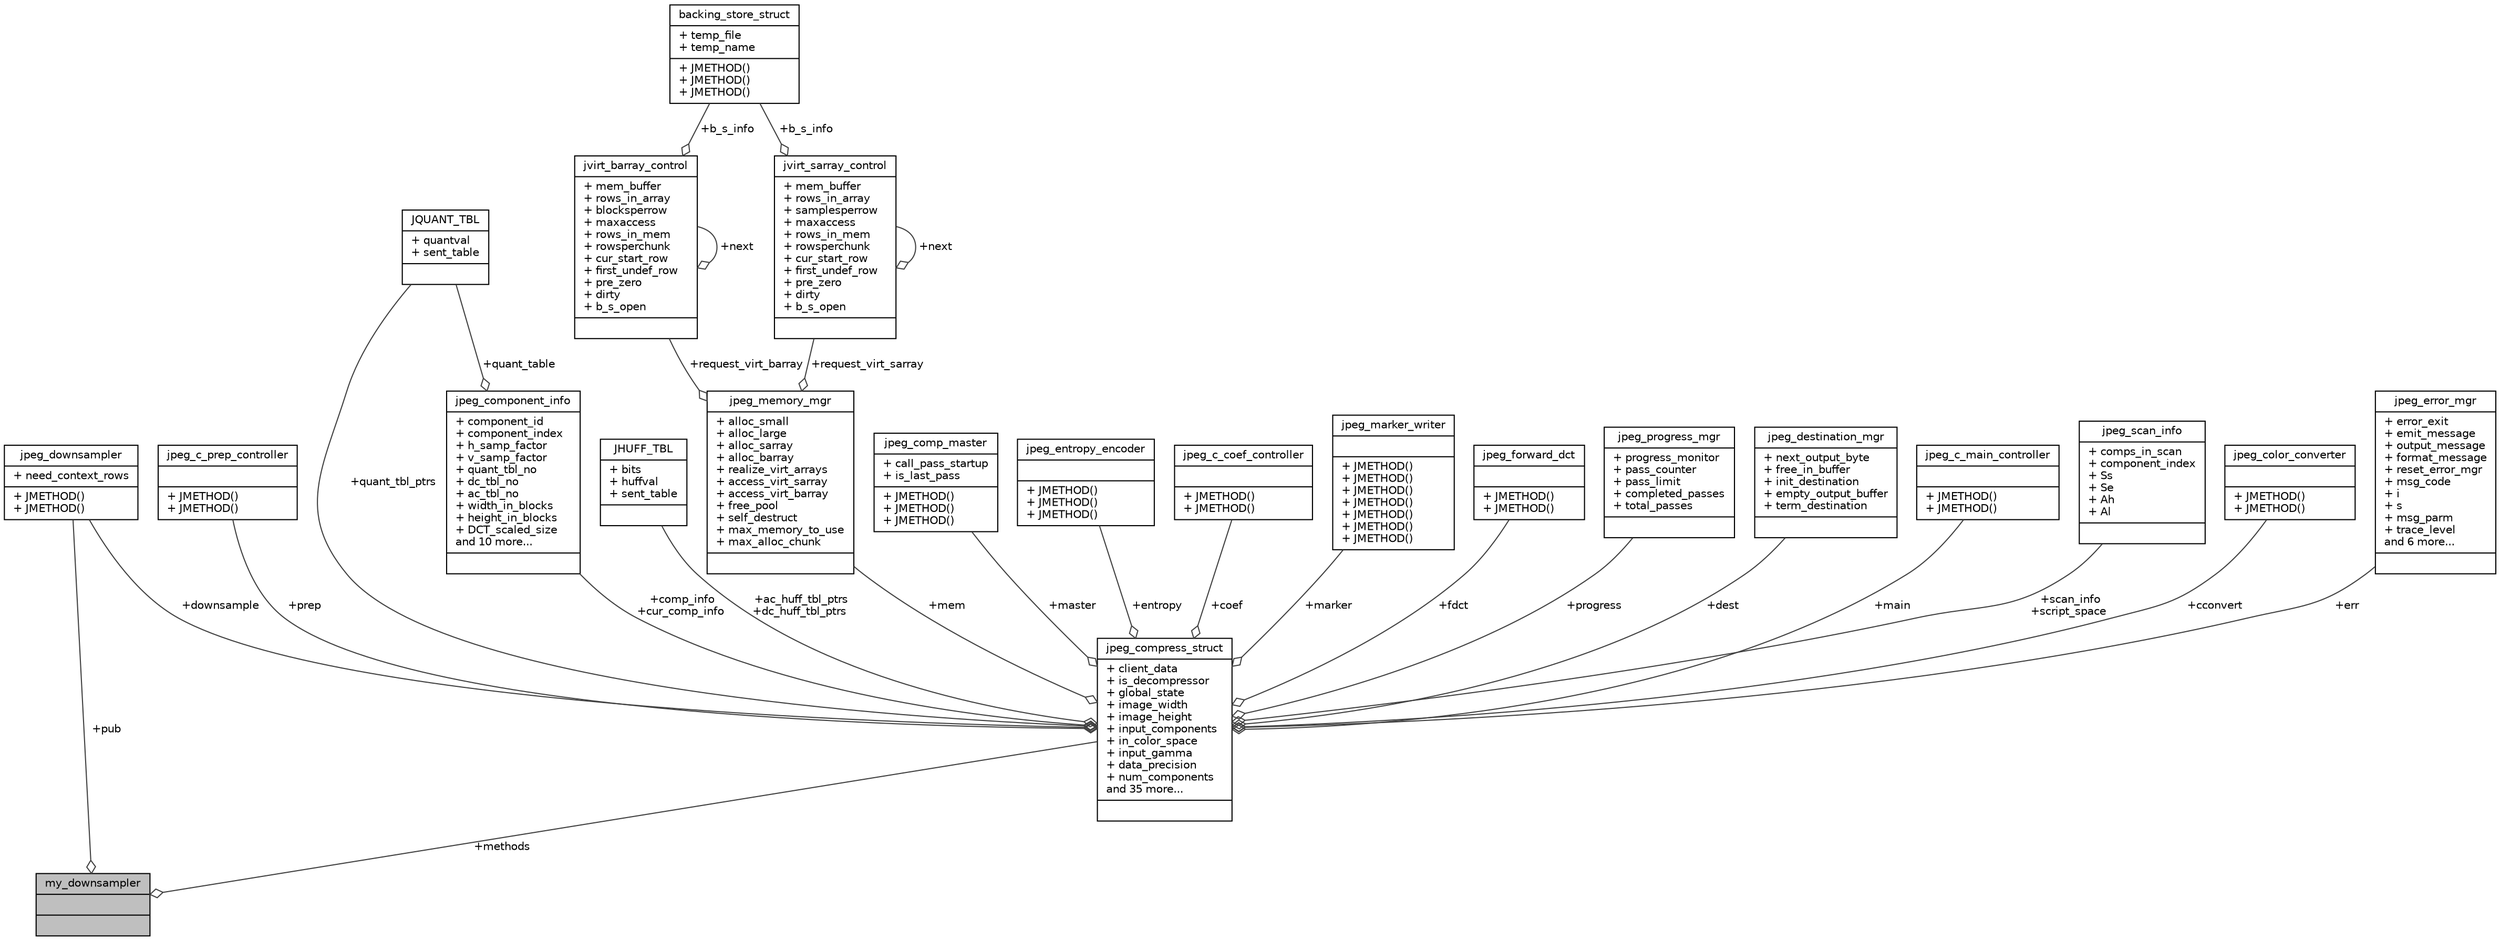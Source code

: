 digraph "my_downsampler"
{
 // INTERACTIVE_SVG=YES
  edge [fontname="Helvetica",fontsize="10",labelfontname="Helvetica",labelfontsize="10"];
  node [fontname="Helvetica",fontsize="10",shape=record];
  Node1 [label="{my_downsampler\n||}",height=0.2,width=0.4,color="black", fillcolor="grey75", style="filled", fontcolor="black"];
  Node2 -> Node1 [color="grey25",fontsize="10",style="solid",label=" +pub" ,arrowhead="odiamond",fontname="Helvetica"];
  Node2 [label="{jpeg_downsampler\n|+ need_context_rows\l|+ JMETHOD()\l+ JMETHOD()\l}",height=0.2,width=0.4,color="black", fillcolor="white", style="filled",URL="$structjpeg__downsampler.html"];
  Node3 -> Node1 [color="grey25",fontsize="10",style="solid",label=" +methods" ,arrowhead="odiamond",fontname="Helvetica"];
  Node3 [label="{jpeg_compress_struct\n|+ client_data\l+ is_decompressor\l+ global_state\l+ image_width\l+ image_height\l+ input_components\l+ in_color_space\l+ input_gamma\l+ data_precision\l+ num_components\land 35 more...\l|}",height=0.2,width=0.4,color="black", fillcolor="white", style="filled",URL="$structjpeg__compress__struct.html"];
  Node4 -> Node3 [color="grey25",fontsize="10",style="solid",label=" +prep" ,arrowhead="odiamond",fontname="Helvetica"];
  Node4 [label="{jpeg_c_prep_controller\n||+ JMETHOD()\l+ JMETHOD()\l}",height=0.2,width=0.4,color="black", fillcolor="white", style="filled",URL="$structjpeg__c__prep__controller.html"];
  Node5 -> Node3 [color="grey25",fontsize="10",style="solid",label=" +quant_tbl_ptrs" ,arrowhead="odiamond",fontname="Helvetica"];
  Node5 [label="{JQUANT_TBL\n|+ quantval\l+ sent_table\l|}",height=0.2,width=0.4,color="black", fillcolor="white", style="filled",URL="$struct_j_q_u_a_n_t___t_b_l.html"];
  Node6 -> Node3 [color="grey25",fontsize="10",style="solid",label=" +ac_huff_tbl_ptrs\n+dc_huff_tbl_ptrs" ,arrowhead="odiamond",fontname="Helvetica"];
  Node6 [label="{JHUFF_TBL\n|+ bits\l+ huffval\l+ sent_table\l|}",height=0.2,width=0.4,color="black", fillcolor="white", style="filled",URL="$struct_j_h_u_f_f___t_b_l.html"];
  Node7 -> Node3 [color="grey25",fontsize="10",style="solid",label=" +mem" ,arrowhead="odiamond",fontname="Helvetica"];
  Node7 [label="{jpeg_memory_mgr\n|+ alloc_small\l+ alloc_large\l+ alloc_sarray\l+ alloc_barray\l+ realize_virt_arrays\l+ access_virt_sarray\l+ access_virt_barray\l+ free_pool\l+ self_destruct\l+ max_memory_to_use\l+ max_alloc_chunk\l|}",height=0.2,width=0.4,color="black", fillcolor="white", style="filled",URL="$structjpeg__memory__mgr.html"];
  Node8 -> Node7 [color="grey25",fontsize="10",style="solid",label=" +request_virt_barray" ,arrowhead="odiamond",fontname="Helvetica"];
  Node8 [label="{jvirt_barray_control\n|+ mem_buffer\l+ rows_in_array\l+ blocksperrow\l+ maxaccess\l+ rows_in_mem\l+ rowsperchunk\l+ cur_start_row\l+ first_undef_row\l+ pre_zero\l+ dirty\l+ b_s_open\l|}",height=0.2,width=0.4,color="black", fillcolor="white", style="filled",URL="$structjvirt__barray__control.html"];
  Node8 -> Node8 [color="grey25",fontsize="10",style="solid",label=" +next" ,arrowhead="odiamond",fontname="Helvetica"];
  Node9 -> Node8 [color="grey25",fontsize="10",style="solid",label=" +b_s_info" ,arrowhead="odiamond",fontname="Helvetica"];
  Node9 [label="{backing_store_struct\n|+ temp_file\l+ temp_name\l|+ JMETHOD()\l+ JMETHOD()\l+ JMETHOD()\l}",height=0.2,width=0.4,color="black", fillcolor="white", style="filled",URL="$structbacking__store__struct.html"];
  Node10 -> Node7 [color="grey25",fontsize="10",style="solid",label=" +request_virt_sarray" ,arrowhead="odiamond",fontname="Helvetica"];
  Node10 [label="{jvirt_sarray_control\n|+ mem_buffer\l+ rows_in_array\l+ samplesperrow\l+ maxaccess\l+ rows_in_mem\l+ rowsperchunk\l+ cur_start_row\l+ first_undef_row\l+ pre_zero\l+ dirty\l+ b_s_open\l|}",height=0.2,width=0.4,color="black", fillcolor="white", style="filled",URL="$structjvirt__sarray__control.html"];
  Node10 -> Node10 [color="grey25",fontsize="10",style="solid",label=" +next" ,arrowhead="odiamond",fontname="Helvetica"];
  Node9 -> Node10 [color="grey25",fontsize="10",style="solid",label=" +b_s_info" ,arrowhead="odiamond",fontname="Helvetica"];
  Node11 -> Node3 [color="grey25",fontsize="10",style="solid",label=" +master" ,arrowhead="odiamond",fontname="Helvetica"];
  Node11 [label="{jpeg_comp_master\n|+ call_pass_startup\l+ is_last_pass\l|+ JMETHOD()\l+ JMETHOD()\l+ JMETHOD()\l}",height=0.2,width=0.4,color="black", fillcolor="white", style="filled",URL="$structjpeg__comp__master.html"];
  Node12 -> Node3 [color="grey25",fontsize="10",style="solid",label=" +comp_info\n+cur_comp_info" ,arrowhead="odiamond",fontname="Helvetica"];
  Node12 [label="{jpeg_component_info\n|+ component_id\l+ component_index\l+ h_samp_factor\l+ v_samp_factor\l+ quant_tbl_no\l+ dc_tbl_no\l+ ac_tbl_no\l+ width_in_blocks\l+ height_in_blocks\l+ DCT_scaled_size\land 10 more...\l|}",height=0.2,width=0.4,color="black", fillcolor="white", style="filled",URL="$structjpeg__component__info.html"];
  Node5 -> Node12 [color="grey25",fontsize="10",style="solid",label=" +quant_table" ,arrowhead="odiamond",fontname="Helvetica"];
  Node13 -> Node3 [color="grey25",fontsize="10",style="solid",label=" +entropy" ,arrowhead="odiamond",fontname="Helvetica"];
  Node13 [label="{jpeg_entropy_encoder\n||+ JMETHOD()\l+ JMETHOD()\l+ JMETHOD()\l}",height=0.2,width=0.4,color="black", fillcolor="white", style="filled",URL="$structjpeg__entropy__encoder.html"];
  Node2 -> Node3 [color="grey25",fontsize="10",style="solid",label=" +downsample" ,arrowhead="odiamond",fontname="Helvetica"];
  Node14 -> Node3 [color="grey25",fontsize="10",style="solid",label=" +coef" ,arrowhead="odiamond",fontname="Helvetica"];
  Node14 [label="{jpeg_c_coef_controller\n||+ JMETHOD()\l+ JMETHOD()\l}",height=0.2,width=0.4,color="black", fillcolor="white", style="filled",URL="$structjpeg__c__coef__controller.html"];
  Node15 -> Node3 [color="grey25",fontsize="10",style="solid",label=" +marker" ,arrowhead="odiamond",fontname="Helvetica"];
  Node15 [label="{jpeg_marker_writer\n||+ JMETHOD()\l+ JMETHOD()\l+ JMETHOD()\l+ JMETHOD()\l+ JMETHOD()\l+ JMETHOD()\l+ JMETHOD()\l}",height=0.2,width=0.4,color="black", fillcolor="white", style="filled",URL="$structjpeg__marker__writer.html"];
  Node16 -> Node3 [color="grey25",fontsize="10",style="solid",label=" +fdct" ,arrowhead="odiamond",fontname="Helvetica"];
  Node16 [label="{jpeg_forward_dct\n||+ JMETHOD()\l+ JMETHOD()\l}",height=0.2,width=0.4,color="black", fillcolor="white", style="filled",URL="$structjpeg__forward__dct.html"];
  Node17 -> Node3 [color="grey25",fontsize="10",style="solid",label=" +progress" ,arrowhead="odiamond",fontname="Helvetica"];
  Node17 [label="{jpeg_progress_mgr\n|+ progress_monitor\l+ pass_counter\l+ pass_limit\l+ completed_passes\l+ total_passes\l|}",height=0.2,width=0.4,color="black", fillcolor="white", style="filled",URL="$structjpeg__progress__mgr.html"];
  Node18 -> Node3 [color="grey25",fontsize="10",style="solid",label=" +dest" ,arrowhead="odiamond",fontname="Helvetica"];
  Node18 [label="{jpeg_destination_mgr\n|+ next_output_byte\l+ free_in_buffer\l+ init_destination\l+ empty_output_buffer\l+ term_destination\l|}",height=0.2,width=0.4,color="black", fillcolor="white", style="filled",URL="$structjpeg__destination__mgr.html"];
  Node19 -> Node3 [color="grey25",fontsize="10",style="solid",label=" +main" ,arrowhead="odiamond",fontname="Helvetica"];
  Node19 [label="{jpeg_c_main_controller\n||+ JMETHOD()\l+ JMETHOD()\l}",height=0.2,width=0.4,color="black", fillcolor="white", style="filled",URL="$structjpeg__c__main__controller.html"];
  Node20 -> Node3 [color="grey25",fontsize="10",style="solid",label=" +scan_info\n+script_space" ,arrowhead="odiamond",fontname="Helvetica"];
  Node20 [label="{jpeg_scan_info\n|+ comps_in_scan\l+ component_index\l+ Ss\l+ Se\l+ Ah\l+ Al\l|}",height=0.2,width=0.4,color="black", fillcolor="white", style="filled",URL="$structjpeg__scan__info.html"];
  Node21 -> Node3 [color="grey25",fontsize="10",style="solid",label=" +cconvert" ,arrowhead="odiamond",fontname="Helvetica"];
  Node21 [label="{jpeg_color_converter\n||+ JMETHOD()\l+ JMETHOD()\l}",height=0.2,width=0.4,color="black", fillcolor="white", style="filled",URL="$structjpeg__color__converter.html"];
  Node22 -> Node3 [color="grey25",fontsize="10",style="solid",label=" +err" ,arrowhead="odiamond",fontname="Helvetica"];
  Node22 [label="{jpeg_error_mgr\n|+ error_exit\l+ emit_message\l+ output_message\l+ format_message\l+ reset_error_mgr\l+ msg_code\l+ i\l+ s\l+ msg_parm\l+ trace_level\land 6 more...\l|}",height=0.2,width=0.4,color="black", fillcolor="white", style="filled",URL="$structjpeg__error__mgr.html"];
}

